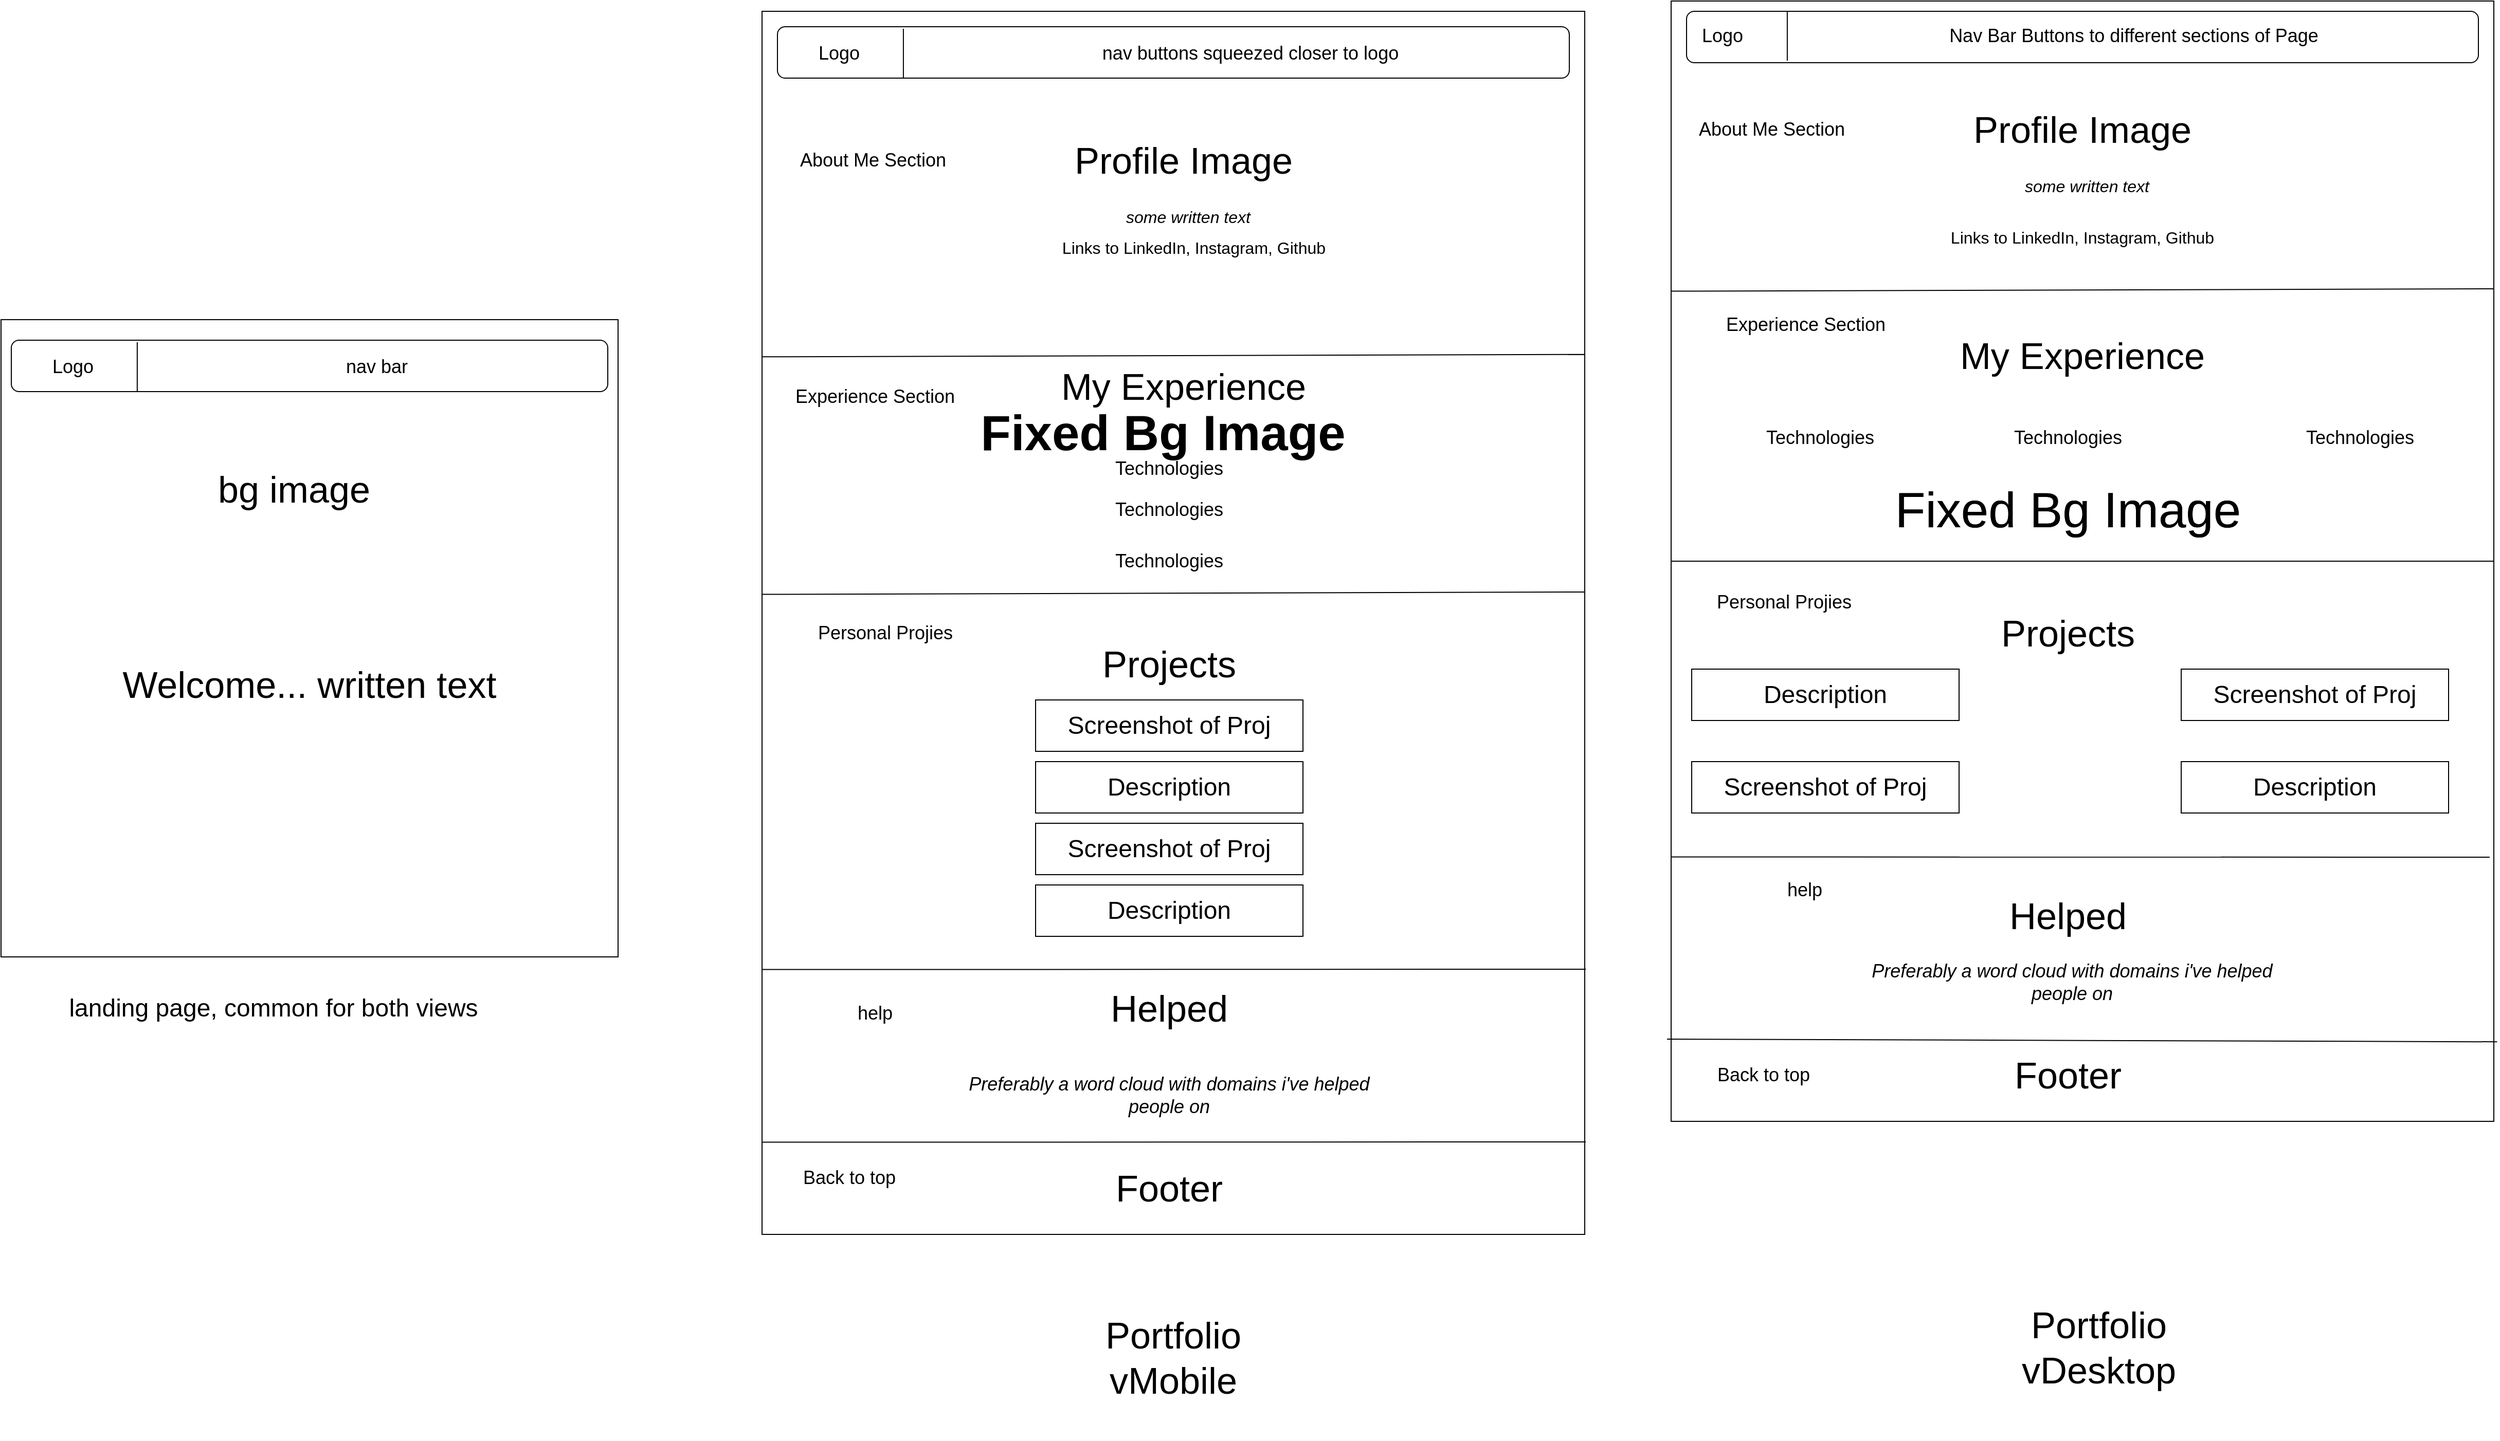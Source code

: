<mxfile version="13.1.3" type="device"><diagram id="gBSVN03d4OvzSBX7TvLg" name="Page-1"><mxGraphModel dx="7194" dy="2165" grid="1" gridSize="10" guides="1" tooltips="1" connect="1" arrows="1" fold="1" page="1" pageScale="1" pageWidth="827" pageHeight="1169" math="0" shadow="0"><root><mxCell id="0"/><mxCell id="1" parent="0"/><mxCell id="qqfqS3yJI_htN2C-R83e-61" value="" style="rounded=0;whiteSpace=wrap;html=1;" vertex="1" parent="1"><mxGeometry x="-870" y="20" width="800" height="1190" as="geometry"/></mxCell><mxCell id="qqfqS3yJI_htN2C-R83e-4" value="" style="rounded=0;whiteSpace=wrap;html=1;" vertex="1" parent="1"><mxGeometry x="14" y="10" width="800" height="1090" as="geometry"/></mxCell><mxCell id="qqfqS3yJI_htN2C-R83e-1" value="" style="rounded=1;whiteSpace=wrap;html=1;" vertex="1" parent="1"><mxGeometry x="29" y="20" width="770" height="50" as="geometry"/></mxCell><mxCell id="qqfqS3yJI_htN2C-R83e-2" value="&lt;font style=&quot;font-size: 18px&quot;&gt;Nav Bar Buttons to different sections of Page&lt;/font&gt;" style="text;html=1;strokeColor=none;fillColor=none;align=center;verticalAlign=middle;whiteSpace=wrap;rounded=0;" vertex="1" parent="1"><mxGeometry x="164" y="34" width="600" height="20" as="geometry"/></mxCell><mxCell id="qqfqS3yJI_htN2C-R83e-3" value="&lt;font style=&quot;font-size: 18px&quot;&gt;Logo&lt;/font&gt;" style="text;html=1;strokeColor=none;fillColor=none;align=center;verticalAlign=middle;whiteSpace=wrap;rounded=0;" vertex="1" parent="1"><mxGeometry x="44" y="34" width="40" height="20" as="geometry"/></mxCell><mxCell id="qqfqS3yJI_htN2C-R83e-5" value="" style="endArrow=none;html=1;entryX=0.135;entryY=0.02;entryDx=0;entryDy=0;entryPerimeter=0;exitX=0.135;exitY=0.98;exitDx=0;exitDy=0;exitPerimeter=0;" edge="1" parent="1"><mxGeometry width="50" height="50" relative="1" as="geometry"><mxPoint x="126.95" y="68.0" as="sourcePoint"/><mxPoint x="126.95" y="20" as="targetPoint"/></mxGeometry></mxCell><mxCell id="qqfqS3yJI_htN2C-R83e-6" value="" style="endArrow=none;html=1;exitX=0;exitY=0.259;exitDx=0;exitDy=0;exitPerimeter=0;" edge="1" parent="1" source="qqfqS3yJI_htN2C-R83e-4"><mxGeometry width="50" height="50" relative="1" as="geometry"><mxPoint x="390" y="240" as="sourcePoint"/><mxPoint x="814" y="290" as="targetPoint"/></mxGeometry></mxCell><mxCell id="qqfqS3yJI_htN2C-R83e-7" value="&lt;font style=&quot;font-size: 18px&quot;&gt;About Me Section&lt;/font&gt;" style="text;html=1;strokeColor=none;fillColor=none;align=center;verticalAlign=middle;whiteSpace=wrap;rounded=0;" vertex="1" parent="1"><mxGeometry x="29" y="90" width="166" height="90" as="geometry"/></mxCell><mxCell id="qqfqS3yJI_htN2C-R83e-8" value="&lt;font style=&quot;font-size: 36px&quot;&gt;Profile Image&lt;/font&gt;" style="text;html=1;strokeColor=none;fillColor=none;align=center;verticalAlign=middle;whiteSpace=wrap;rounded=0;" vertex="1" parent="1"><mxGeometry x="294" y="90" width="240" height="90" as="geometry"/></mxCell><mxCell id="qqfqS3yJI_htN2C-R83e-9" value="&lt;font size=&quot;3&quot;&gt;Links to LinkedIn, Instagram, Github&lt;/font&gt;" style="text;html=1;strokeColor=none;fillColor=none;align=center;verticalAlign=middle;whiteSpace=wrap;rounded=0;" vertex="1" parent="1"><mxGeometry x="199" y="200" width="430" height="80" as="geometry"/></mxCell><mxCell id="qqfqS3yJI_htN2C-R83e-11" value="" style="endArrow=none;html=1;entryX=1;entryY=0.5;entryDx=0;entryDy=0;" edge="1" parent="1" target="qqfqS3yJI_htN2C-R83e-4"><mxGeometry width="50" height="50" relative="1" as="geometry"><mxPoint x="14" y="555" as="sourcePoint"/><mxPoint x="460" y="380" as="targetPoint"/></mxGeometry></mxCell><mxCell id="qqfqS3yJI_htN2C-R83e-12" value="&lt;font style=&quot;font-size: 18px&quot;&gt;Experience Section&lt;/font&gt;" style="text;html=1;strokeColor=none;fillColor=none;align=center;verticalAlign=middle;whiteSpace=wrap;rounded=0;" vertex="1" parent="1"><mxGeometry x="50" y="300" width="190" height="50" as="geometry"/></mxCell><mxCell id="qqfqS3yJI_htN2C-R83e-13" value="&lt;font style=&quot;font-size: 36px&quot;&gt;My Experience&lt;/font&gt;" style="text;html=1;strokeColor=none;fillColor=none;align=center;verticalAlign=middle;whiteSpace=wrap;rounded=0;" vertex="1" parent="1"><mxGeometry x="284" y="330" width="260" height="50" as="geometry"/></mxCell><mxCell id="qqfqS3yJI_htN2C-R83e-14" value="&lt;font style=&quot;font-size: 18px&quot;&gt;Technologies&lt;/font&gt;" style="text;html=1;strokeColor=none;fillColor=none;align=center;verticalAlign=middle;whiteSpace=wrap;rounded=0;" vertex="1" parent="1"><mxGeometry x="270" y="410" width="260" height="50" as="geometry"/></mxCell><mxCell id="qqfqS3yJI_htN2C-R83e-15" value="&lt;font size=&quot;3&quot;&gt;&lt;i&gt;some written text&lt;/i&gt;&lt;/font&gt;" style="text;html=1;strokeColor=none;fillColor=none;align=center;verticalAlign=middle;whiteSpace=wrap;rounded=0;" vertex="1" parent="1"><mxGeometry x="208" y="160" width="421" height="60" as="geometry"/></mxCell><mxCell id="qqfqS3yJI_htN2C-R83e-16" value="" style="endArrow=none;html=1;exitX=0;exitY=0.764;exitDx=0;exitDy=0;exitPerimeter=0;" edge="1" parent="1" source="qqfqS3yJI_htN2C-R83e-4"><mxGeometry width="50" height="50" relative="1" as="geometry"><mxPoint x="410" y="570" as="sourcePoint"/><mxPoint x="810" y="843" as="targetPoint"/></mxGeometry></mxCell><mxCell id="qqfqS3yJI_htN2C-R83e-17" value="&lt;font style=&quot;font-size: 18px&quot;&gt;Personal Projies&lt;/font&gt;" style="text;html=1;strokeColor=none;fillColor=none;align=center;verticalAlign=middle;whiteSpace=wrap;rounded=0;" vertex="1" parent="1"><mxGeometry x="-6" y="570" width="260" height="50" as="geometry"/></mxCell><mxCell id="qqfqS3yJI_htN2C-R83e-18" value="&lt;span style=&quot;font-size: 36px&quot;&gt;Projects&lt;/span&gt;" style="text;html=1;strokeColor=none;fillColor=none;align=center;verticalAlign=middle;whiteSpace=wrap;rounded=0;" vertex="1" parent="1"><mxGeometry x="270" y="600" width="260" height="50" as="geometry"/></mxCell><mxCell id="qqfqS3yJI_htN2C-R83e-19" value="&lt;font style=&quot;font-size: 24px&quot;&gt;Screenshot of Proj&lt;/font&gt;" style="text;html=1;strokeColor=#000000;fillColor=none;align=center;verticalAlign=middle;whiteSpace=wrap;rounded=0;" vertex="1" parent="1"><mxGeometry x="510" y="660" width="260" height="50" as="geometry"/></mxCell><mxCell id="qqfqS3yJI_htN2C-R83e-20" value="&lt;font style=&quot;font-size: 24px&quot;&gt;Description&lt;/font&gt;" style="text;html=1;strokeColor=#000000;fillColor=none;align=center;verticalAlign=middle;whiteSpace=wrap;rounded=0;" vertex="1" parent="1"><mxGeometry x="34" y="660" width="260" height="50" as="geometry"/></mxCell><mxCell id="qqfqS3yJI_htN2C-R83e-21" value="&lt;font style=&quot;font-size: 24px&quot;&gt;Screenshot of Proj&lt;/font&gt;" style="text;html=1;strokeColor=#000000;fillColor=none;align=center;verticalAlign=middle;whiteSpace=wrap;rounded=0;" vertex="1" parent="1"><mxGeometry x="34" y="750" width="260" height="50" as="geometry"/></mxCell><mxCell id="qqfqS3yJI_htN2C-R83e-22" value="&lt;font style=&quot;font-size: 24px&quot;&gt;Description&lt;/font&gt;" style="text;html=1;strokeColor=#000000;fillColor=none;align=center;verticalAlign=middle;whiteSpace=wrap;rounded=0;" vertex="1" parent="1"><mxGeometry x="510" y="750" width="260" height="50" as="geometry"/></mxCell><mxCell id="qqfqS3yJI_htN2C-R83e-23" value="&lt;font style=&quot;font-size: 18px&quot;&gt;Technologies&lt;/font&gt;" style="text;html=1;strokeColor=none;fillColor=none;align=center;verticalAlign=middle;whiteSpace=wrap;rounded=0;" vertex="1" parent="1"><mxGeometry x="554" y="410" width="260" height="50" as="geometry"/></mxCell><mxCell id="qqfqS3yJI_htN2C-R83e-24" value="&lt;font style=&quot;font-size: 18px&quot;&gt;Technologies&lt;/font&gt;" style="text;html=1;strokeColor=none;fillColor=none;align=center;verticalAlign=middle;whiteSpace=wrap;rounded=0;" vertex="1" parent="1"><mxGeometry x="29" y="410" width="260" height="50" as="geometry"/></mxCell><mxCell id="qqfqS3yJI_htN2C-R83e-29" value="&lt;font style=&quot;font-size: 36px&quot;&gt;Footer&lt;/font&gt;" style="text;html=1;strokeColor=none;fillColor=none;align=center;verticalAlign=middle;whiteSpace=wrap;rounded=0;" vertex="1" parent="1"><mxGeometry x="125" y="1020" width="550" height="70" as="geometry"/></mxCell><mxCell id="qqfqS3yJI_htN2C-R83e-30" value="&lt;font style=&quot;font-size: 18px&quot;&gt;Back to top&lt;/font&gt;" style="text;html=1;strokeColor=none;fillColor=none;align=center;verticalAlign=middle;whiteSpace=wrap;rounded=0;" vertex="1" parent="1"><mxGeometry x="14" y="1020" width="180" height="70" as="geometry"/></mxCell><mxCell id="qqfqS3yJI_htN2C-R83e-31" value="&lt;font style=&quot;font-size: 36px&quot;&gt;Helped&lt;/font&gt;" style="text;html=1;strokeColor=none;fillColor=none;align=center;verticalAlign=middle;whiteSpace=wrap;rounded=0;" vertex="1" parent="1"><mxGeometry x="270" y="860" width="260" height="80" as="geometry"/></mxCell><mxCell id="qqfqS3yJI_htN2C-R83e-32" value="&lt;font style=&quot;font-size: 18px&quot;&gt;&lt;i&gt;Preferably a word cloud with domains i've helped people on&lt;/i&gt;&lt;/font&gt;" style="text;html=1;strokeColor=none;fillColor=none;align=center;verticalAlign=middle;whiteSpace=wrap;rounded=0;" vertex="1" parent="1"><mxGeometry x="179" y="920" width="450" height="90" as="geometry"/></mxCell><mxCell id="qqfqS3yJI_htN2C-R83e-36" value="" style="endArrow=none;html=1;entryX=1.004;entryY=0.929;entryDx=0;entryDy=0;entryPerimeter=0;" edge="1" parent="1" target="qqfqS3yJI_htN2C-R83e-4"><mxGeometry width="50" height="50" relative="1" as="geometry"><mxPoint x="10" y="1020" as="sourcePoint"/><mxPoint x="400" y="810" as="targetPoint"/></mxGeometry></mxCell><mxCell id="qqfqS3yJI_htN2C-R83e-37" value="&lt;font style=&quot;font-size: 48px&quot;&gt;Fixed Bg Image&lt;/font&gt;" style="text;html=1;strokeColor=none;fillColor=none;align=center;verticalAlign=middle;whiteSpace=wrap;rounded=0;" vertex="1" parent="1"><mxGeometry x="140" y="425" width="520" height="160" as="geometry"/></mxCell><mxCell id="qqfqS3yJI_htN2C-R83e-39" value="&lt;font style=&quot;font-size: 48px&quot;&gt;Fixed Bg Image&lt;/font&gt;" style="text;html=1;strokeColor=none;fillColor=none;align=center;verticalAlign=middle;whiteSpace=wrap;rounded=0;" vertex="1" parent="1"><mxGeometry x="140" y="425" width="520" height="160" as="geometry"/></mxCell><mxCell id="qqfqS3yJI_htN2C-R83e-40" value="&lt;font style=&quot;font-size: 36px&quot;&gt;My Experience&lt;/font&gt;" style="text;html=1;strokeColor=none;fillColor=none;align=center;verticalAlign=middle;whiteSpace=wrap;rounded=0;" vertex="1" parent="1"><mxGeometry x="-590" y="360" width="260" height="50" as="geometry"/></mxCell><mxCell id="qqfqS3yJI_htN2C-R83e-41" value="&lt;font style=&quot;font-size: 18px&quot;&gt;Technologies&lt;/font&gt;" style="text;html=1;strokeColor=none;fillColor=none;align=center;verticalAlign=middle;whiteSpace=wrap;rounded=0;" vertex="1" parent="1"><mxGeometry x="-604" y="530" width="260" height="50" as="geometry"/></mxCell><mxCell id="qqfqS3yJI_htN2C-R83e-42" value="&lt;font style=&quot;font-size: 18px&quot;&gt;Technologies&lt;/font&gt;" style="text;html=1;strokeColor=none;fillColor=none;align=center;verticalAlign=middle;whiteSpace=wrap;rounded=0;" vertex="1" parent="1"><mxGeometry x="-604" y="440" width="260" height="50" as="geometry"/></mxCell><mxCell id="qqfqS3yJI_htN2C-R83e-43" value="&lt;font style=&quot;font-size: 18px&quot;&gt;Technologies&lt;/font&gt;" style="text;html=1;strokeColor=none;fillColor=none;align=center;verticalAlign=middle;whiteSpace=wrap;rounded=0;" vertex="1" parent="1"><mxGeometry x="-604" y="480" width="260" height="50" as="geometry"/></mxCell><mxCell id="qqfqS3yJI_htN2C-R83e-44" value="&lt;font style=&quot;font-size: 48px&quot;&gt;&lt;b&gt;Fixed Bg Image&lt;/b&gt;&lt;/font&gt;" style="text;html=1;strokeColor=none;fillColor=none;align=center;verticalAlign=middle;whiteSpace=wrap;rounded=0;" vertex="1" parent="1"><mxGeometry x="-740" y="350" width="520" height="160" as="geometry"/></mxCell><mxCell id="qqfqS3yJI_htN2C-R83e-45" value="&lt;font style=&quot;font-size: 18px&quot;&gt;Experience Section&lt;/font&gt;" style="text;html=1;strokeColor=none;fillColor=none;align=center;verticalAlign=middle;whiteSpace=wrap;rounded=0;" vertex="1" parent="1"><mxGeometry x="-855" y="370" width="190" height="50" as="geometry"/></mxCell><mxCell id="qqfqS3yJI_htN2C-R83e-46" value="&lt;font style=&quot;font-size: 18px&quot;&gt;About Me Section&lt;/font&gt;" style="text;html=1;strokeColor=none;fillColor=none;align=center;verticalAlign=middle;whiteSpace=wrap;rounded=0;" vertex="1" parent="1"><mxGeometry x="-845" y="120" width="166" height="90" as="geometry"/></mxCell><mxCell id="qqfqS3yJI_htN2C-R83e-47" value="&lt;font style=&quot;font-size: 36px&quot;&gt;Profile Image&lt;/font&gt;" style="text;html=1;strokeColor=none;fillColor=none;align=center;verticalAlign=middle;whiteSpace=wrap;rounded=0;" vertex="1" parent="1"><mxGeometry x="-580" y="120" width="240" height="90" as="geometry"/></mxCell><mxCell id="qqfqS3yJI_htN2C-R83e-48" value="&lt;font size=&quot;3&quot;&gt;&lt;i&gt;some written text&lt;/i&gt;&lt;/font&gt;" style="text;html=1;strokeColor=none;fillColor=none;align=center;verticalAlign=middle;whiteSpace=wrap;rounded=0;" vertex="1" parent="1"><mxGeometry x="-666" y="190" width="421" height="60" as="geometry"/></mxCell><mxCell id="qqfqS3yJI_htN2C-R83e-49" value="&lt;font size=&quot;3&quot;&gt;Links to LinkedIn, Instagram, Github&lt;/font&gt;" style="text;html=1;strokeColor=none;fillColor=none;align=center;verticalAlign=middle;whiteSpace=wrap;rounded=0;" vertex="1" parent="1"><mxGeometry x="-665" y="210" width="430" height="80" as="geometry"/></mxCell><mxCell id="qqfqS3yJI_htN2C-R83e-50" value="" style="rounded=1;whiteSpace=wrap;html=1;" vertex="1" parent="1"><mxGeometry x="-855" y="35" width="770" height="50" as="geometry"/></mxCell><mxCell id="qqfqS3yJI_htN2C-R83e-51" value="&lt;span style=&quot;font-size: 36px&quot;&gt;Projects&lt;/span&gt;" style="text;html=1;strokeColor=none;fillColor=none;align=center;verticalAlign=middle;whiteSpace=wrap;rounded=0;" vertex="1" parent="1"><mxGeometry x="-604" y="630" width="260" height="50" as="geometry"/></mxCell><mxCell id="qqfqS3yJI_htN2C-R83e-52" value="&lt;font style=&quot;font-size: 18px&quot;&gt;Personal Projies&lt;/font&gt;" style="text;html=1;strokeColor=none;fillColor=none;align=center;verticalAlign=middle;whiteSpace=wrap;rounded=0;" vertex="1" parent="1"><mxGeometry x="-880" y="600" width="260" height="50" as="geometry"/></mxCell><mxCell id="qqfqS3yJI_htN2C-R83e-53" value="&lt;font style=&quot;font-size: 24px&quot;&gt;Description&lt;/font&gt;" style="text;html=1;strokeColor=#000000;fillColor=none;align=center;verticalAlign=middle;whiteSpace=wrap;rounded=0;" vertex="1" parent="1"><mxGeometry x="-604" y="750" width="260" height="50" as="geometry"/></mxCell><mxCell id="qqfqS3yJI_htN2C-R83e-54" value="&lt;font style=&quot;font-size: 24px&quot;&gt;Screenshot of Proj&lt;/font&gt;" style="text;html=1;strokeColor=#000000;fillColor=none;align=center;verticalAlign=middle;whiteSpace=wrap;rounded=0;" vertex="1" parent="1"><mxGeometry x="-604" y="810" width="260" height="50" as="geometry"/></mxCell><mxCell id="qqfqS3yJI_htN2C-R83e-55" value="&lt;font style=&quot;font-size: 24px&quot;&gt;Screenshot of Proj&lt;/font&gt;" style="text;html=1;strokeColor=#000000;fillColor=none;align=center;verticalAlign=middle;whiteSpace=wrap;rounded=0;" vertex="1" parent="1"><mxGeometry x="-604" y="690" width="260" height="50" as="geometry"/></mxCell><mxCell id="qqfqS3yJI_htN2C-R83e-56" value="&lt;font style=&quot;font-size: 24px&quot;&gt;Description&lt;/font&gt;" style="text;html=1;strokeColor=#000000;fillColor=none;align=center;verticalAlign=middle;whiteSpace=wrap;rounded=0;" vertex="1" parent="1"><mxGeometry x="-604" y="870" width="260" height="50" as="geometry"/></mxCell><mxCell id="qqfqS3yJI_htN2C-R83e-57" value="&lt;font style=&quot;font-size: 36px&quot;&gt;Helped&lt;/font&gt;" style="text;html=1;strokeColor=none;fillColor=none;align=center;verticalAlign=middle;whiteSpace=wrap;rounded=0;" vertex="1" parent="1"><mxGeometry x="-604" y="950" width="260" height="80" as="geometry"/></mxCell><mxCell id="qqfqS3yJI_htN2C-R83e-58" value="&lt;font style=&quot;font-size: 18px&quot;&gt;&lt;i&gt;Preferably a word cloud with domains i've helped people on&lt;/i&gt;&lt;/font&gt;" style="text;html=1;strokeColor=none;fillColor=none;align=center;verticalAlign=middle;whiteSpace=wrap;rounded=0;" vertex="1" parent="1"><mxGeometry x="-699" y="1030" width="450" height="90" as="geometry"/></mxCell><mxCell id="qqfqS3yJI_htN2C-R83e-59" value="&lt;font style=&quot;font-size: 36px&quot;&gt;Footer&lt;/font&gt;" style="text;html=1;strokeColor=none;fillColor=none;align=center;verticalAlign=middle;whiteSpace=wrap;rounded=0;" vertex="1" parent="1"><mxGeometry x="-749" y="1130" width="550" height="70" as="geometry"/></mxCell><mxCell id="qqfqS3yJI_htN2C-R83e-60" value="&lt;font style=&quot;font-size: 18px&quot;&gt;Back to top&lt;/font&gt;" style="text;html=1;strokeColor=none;fillColor=none;align=center;verticalAlign=middle;whiteSpace=wrap;rounded=0;" vertex="1" parent="1"><mxGeometry x="-875" y="1120" width="180" height="70" as="geometry"/></mxCell><mxCell id="qqfqS3yJI_htN2C-R83e-67" value="&lt;font style=&quot;font-size: 18px&quot;&gt;nav buttons squeezed closer to logo&lt;/font&gt;" style="text;html=1;strokeColor=none;fillColor=none;align=center;verticalAlign=middle;whiteSpace=wrap;rounded=0;" vertex="1" parent="1"><mxGeometry x="-695.5" y="51" width="600" height="20" as="geometry"/></mxCell><mxCell id="qqfqS3yJI_htN2C-R83e-68" value="" style="endArrow=none;html=1;entryX=0.135;entryY=0.02;entryDx=0;entryDy=0;entryPerimeter=0;exitX=0.135;exitY=0.98;exitDx=0;exitDy=0;exitPerimeter=0;" edge="1" parent="1"><mxGeometry width="50" height="50" relative="1" as="geometry"><mxPoint x="-732.55" y="85.0" as="sourcePoint"/><mxPoint x="-732.55" y="37" as="targetPoint"/></mxGeometry></mxCell><mxCell id="qqfqS3yJI_htN2C-R83e-69" value="&lt;font style=&quot;font-size: 18px&quot;&gt;Logo&lt;/font&gt;" style="text;html=1;strokeColor=none;fillColor=none;align=center;verticalAlign=middle;whiteSpace=wrap;rounded=0;" vertex="1" parent="1"><mxGeometry x="-815.5" y="51" width="40" height="20" as="geometry"/></mxCell><mxCell id="qqfqS3yJI_htN2C-R83e-70" value="" style="endArrow=none;html=1;exitX=0;exitY=0.259;exitDx=0;exitDy=0;exitPerimeter=0;" edge="1" parent="1"><mxGeometry width="50" height="50" relative="1" as="geometry"><mxPoint x="-870" y="356.16" as="sourcePoint"/><mxPoint x="-70" y="353.85" as="targetPoint"/></mxGeometry></mxCell><mxCell id="qqfqS3yJI_htN2C-R83e-71" value="" style="endArrow=none;html=1;exitX=0;exitY=0.259;exitDx=0;exitDy=0;exitPerimeter=0;" edge="1" parent="1"><mxGeometry width="50" height="50" relative="1" as="geometry"><mxPoint x="-870" y="587.31" as="sourcePoint"/><mxPoint x="-70" y="585" as="targetPoint"/></mxGeometry></mxCell><mxCell id="qqfqS3yJI_htN2C-R83e-72" value="" style="endArrow=none;html=1;exitX=0;exitY=0.259;exitDx=0;exitDy=0;exitPerimeter=0;" edge="1" parent="1"><mxGeometry width="50" height="50" relative="1" as="geometry"><mxPoint x="-870" y="952.31" as="sourcePoint"/><mxPoint x="-69" y="952" as="targetPoint"/></mxGeometry></mxCell><mxCell id="qqfqS3yJI_htN2C-R83e-73" value="" style="endArrow=none;html=1;exitX=0;exitY=0.259;exitDx=0;exitDy=0;exitPerimeter=0;" edge="1" parent="1"><mxGeometry width="50" height="50" relative="1" as="geometry"><mxPoint x="-870" y="1120.31" as="sourcePoint"/><mxPoint x="-69" y="1120" as="targetPoint"/></mxGeometry></mxCell><mxCell id="qqfqS3yJI_htN2C-R83e-74" value="&lt;font style=&quot;font-size: 36px&quot;&gt;Portfolio &lt;br&gt;vMobile&lt;/font&gt;" style="text;html=1;strokeColor=none;fillColor=none;align=center;verticalAlign=middle;whiteSpace=wrap;rounded=0;" vertex="1" parent="1"><mxGeometry x="-660" y="1250" width="380" height="160" as="geometry"/></mxCell><mxCell id="qqfqS3yJI_htN2C-R83e-75" value="&lt;font style=&quot;font-size: 36px&quot;&gt;Portfolio&lt;br&gt;vDesktop&lt;/font&gt;" style="text;html=1;strokeColor=none;fillColor=none;align=center;verticalAlign=middle;whiteSpace=wrap;rounded=0;" vertex="1" parent="1"><mxGeometry x="240" y="1240" width="380" height="160" as="geometry"/></mxCell><mxCell id="qqfqS3yJI_htN2C-R83e-76" value="" style="rounded=0;whiteSpace=wrap;html=1;strokeColor=#000000;" vertex="1" parent="1"><mxGeometry x="-1610" y="320" width="600" height="620" as="geometry"/></mxCell><mxCell id="qqfqS3yJI_htN2C-R83e-77" value="&lt;font style=&quot;font-size: 36px&quot;&gt;Welcome... written text&lt;/font&gt;" style="text;html=1;strokeColor=none;fillColor=none;align=center;verticalAlign=middle;whiteSpace=wrap;rounded=0;" vertex="1" parent="1"><mxGeometry x="-1515" y="590" width="410" height="170" as="geometry"/></mxCell><mxCell id="qqfqS3yJI_htN2C-R83e-78" value="&lt;font style=&quot;font-size: 36px&quot;&gt;bg image&lt;/font&gt;" style="text;html=1;strokeColor=none;fillColor=none;align=center;verticalAlign=middle;whiteSpace=wrap;rounded=0;" vertex="1" parent="1"><mxGeometry x="-1530" y="400" width="410" height="170" as="geometry"/></mxCell><mxCell id="qqfqS3yJI_htN2C-R83e-79" value="" style="rounded=1;whiteSpace=wrap;html=1;" vertex="1" parent="1"><mxGeometry x="-1600" y="340" width="580" height="50" as="geometry"/></mxCell><mxCell id="qqfqS3yJI_htN2C-R83e-80" value="&lt;font style=&quot;font-size: 18px&quot;&gt;Logo&lt;/font&gt;" style="text;html=1;strokeColor=none;fillColor=none;align=center;verticalAlign=middle;whiteSpace=wrap;rounded=0;" vertex="1" parent="1"><mxGeometry x="-1560.5" y="356" width="40" height="20" as="geometry"/></mxCell><mxCell id="qqfqS3yJI_htN2C-R83e-81" value="" style="endArrow=none;html=1;entryX=0.135;entryY=0.02;entryDx=0;entryDy=0;entryPerimeter=0;exitX=0.135;exitY=0.98;exitDx=0;exitDy=0;exitPerimeter=0;" edge="1" parent="1"><mxGeometry width="50" height="50" relative="1" as="geometry"><mxPoint x="-1477.55" y="390.0" as="sourcePoint"/><mxPoint x="-1477.55" y="342" as="targetPoint"/></mxGeometry></mxCell><mxCell id="qqfqS3yJI_htN2C-R83e-82" value="&lt;font style=&quot;font-size: 18px&quot;&gt;nav bar&lt;/font&gt;" style="text;html=1;strokeColor=none;fillColor=none;align=center;verticalAlign=middle;whiteSpace=wrap;rounded=0;" vertex="1" parent="1"><mxGeometry x="-1440.5" y="356" width="390.5" height="20" as="geometry"/></mxCell><mxCell id="qqfqS3yJI_htN2C-R83e-83" value="&lt;font style=&quot;font-size: 24px&quot;&gt;landing page, common for both views&lt;/font&gt;" style="text;html=1;strokeColor=none;fillColor=none;align=center;verticalAlign=middle;whiteSpace=wrap;rounded=0;" vertex="1" parent="1"><mxGeometry x="-1550" y="980" width="410" height="20" as="geometry"/></mxCell><mxCell id="qqfqS3yJI_htN2C-R83e-84" value="&lt;font style=&quot;font-size: 18px&quot;&gt;help&lt;/font&gt;" style="text;html=1;strokeColor=none;fillColor=none;align=center;verticalAlign=middle;whiteSpace=wrap;rounded=0;" vertex="1" parent="1"><mxGeometry x="-890" y="970" width="260" height="50" as="geometry"/></mxCell><mxCell id="qqfqS3yJI_htN2C-R83e-85" value="&lt;font style=&quot;font-size: 18px&quot;&gt;help&lt;/font&gt;" style="text;html=1;strokeColor=none;fillColor=none;align=center;verticalAlign=middle;whiteSpace=wrap;rounded=0;" vertex="1" parent="1"><mxGeometry x="14" y="850" width="260" height="50" as="geometry"/></mxCell></root></mxGraphModel></diagram></mxfile>